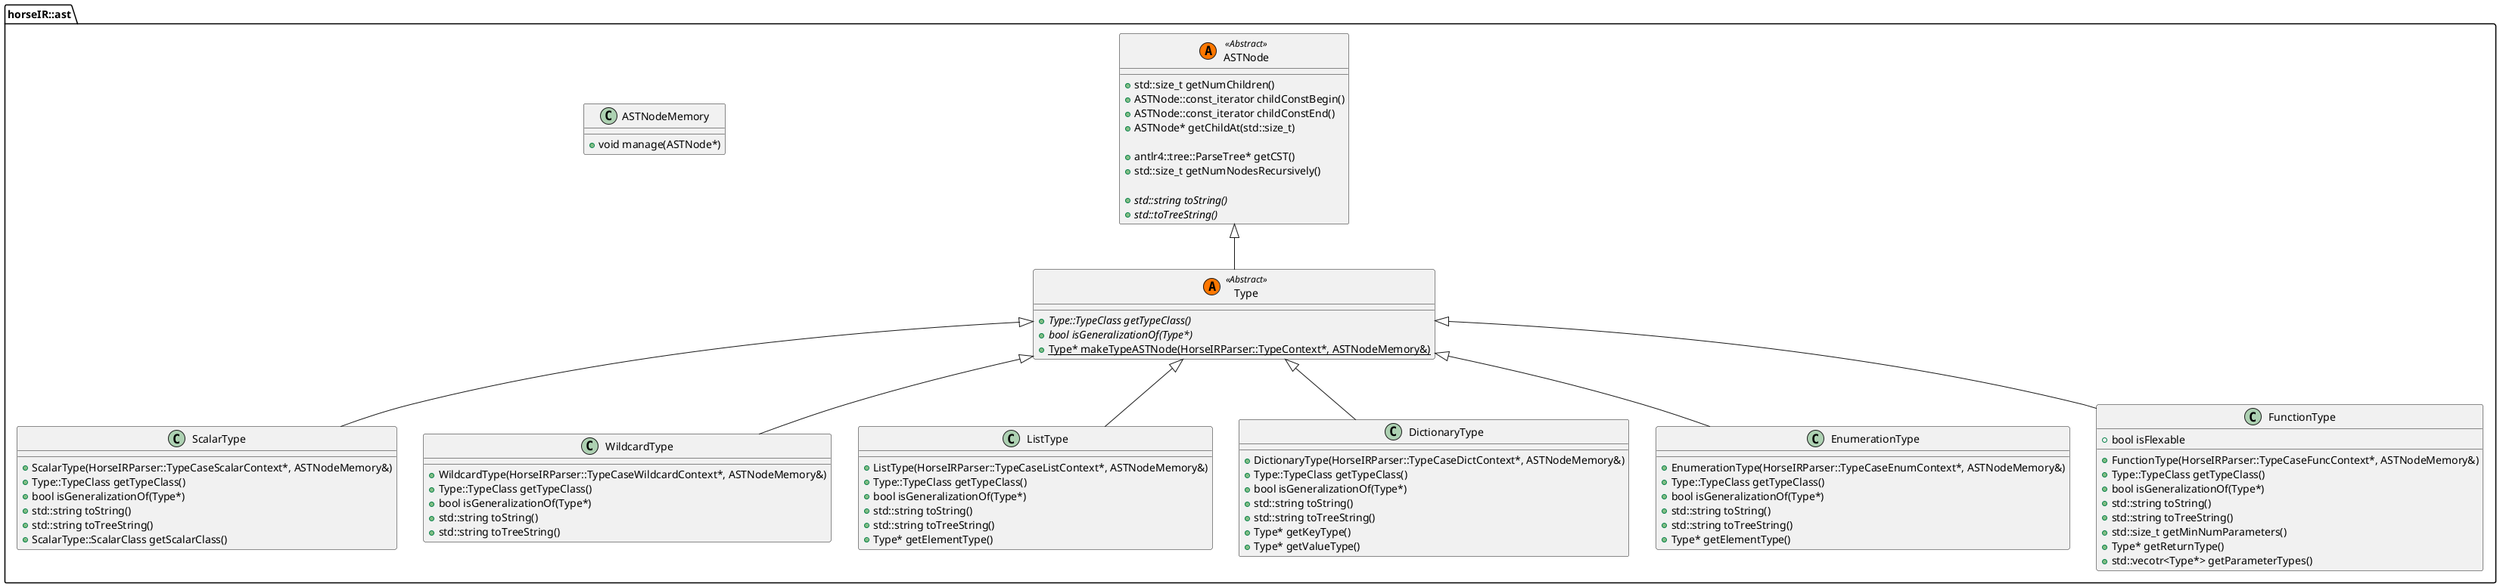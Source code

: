 @startuml

package horseIR::ast {
        class ASTNode << (A,#FF7700) Abstract >> {
              + std::size_t getNumChildren()
              + ASTNode::const_iterator childConstBegin()
              + ASTNode::const_iterator childConstEnd()
              + ASTNode* getChildAt(std::size_t)

              + antlr4::tree::ParseTree* getCST()
              + std::size_t getNumNodesRecursively()

              + {abstract} std::string toString()
              + {abstract} std::toTreeString()
        }

        class ASTNodeMemory {
              + void manage(ASTNode*)
        }

        class Type << (A,#FF7700) Abstract >> {
              + {abstract} Type::TypeClass getTypeClass()
              + {abstract} bool isGeneralizationOf(Type*)
              + {static}   Type* makeTypeASTNode(HorseIRParser::TypeContext*, ASTNodeMemory&)
        }
        ASTNode <|-- Type

        class ScalarType {
              + ScalarType(HorseIRParser::TypeCaseScalarContext*, ASTNodeMemory&)
              + Type::TypeClass getTypeClass()
              + bool isGeneralizationOf(Type*)
              + std::string toString()
              + std::string toTreeString()
              + ScalarType::ScalarClass getScalarClass()
        }
        Type <|-- ScalarType

        class WildcardType {
              + WildcardType(HorseIRParser::TypeCaseWildcardContext*, ASTNodeMemory&)
              + Type::TypeClass getTypeClass()
              + bool isGeneralizationOf(Type*)
              + std::string toString()
              + std::string toTreeString()
        }
        Type <|-- WildcardType

        class ListType {
              + ListType(HorseIRParser::TypeCaseListContext*, ASTNodeMemory&)
              + Type::TypeClass getTypeClass()
              + bool isGeneralizationOf(Type*)
              + std::string toString()
              + std::string toTreeString()
              + Type* getElementType()
        }
        Type <|-- ListType

        class DictionaryType {
              + DictionaryType(HorseIRParser::TypeCaseDictContext*, ASTNodeMemory&)
              + Type::TypeClass getTypeClass()
              + bool isGeneralizationOf(Type*)
              + std::string toString()
              + std::string toTreeString()
              + Type* getKeyType()
              + Type* getValueType()
        }
        Type <|-- DictionaryType

        class EnumerationType {
              + EnumerationType(HorseIRParser::TypeCaseEnumContext*, ASTNodeMemory&)
              + Type::TypeClass getTypeClass()
              + bool isGeneralizationOf(Type*)
              + std::string toString()
              + std::string toTreeString()
              + Type* getElementType()
        }
        Type <|-- EnumerationType

        class FunctionType {
              + FunctionType(HorseIRParser::TypeCaseFuncContext*, ASTNodeMemory&)
              + Type::TypeClass getTypeClass()
              + bool isGeneralizationOf(Type*)
              + std::string toString()
              + std::string toTreeString()
              + std::size_t getMinNumParameters()
              + bool isFlexable
              + Type* getReturnType()
              + std::vecotr<Type*> getParameterTypes()
        }
        Type <|-- FunctionType
}

@enduml
